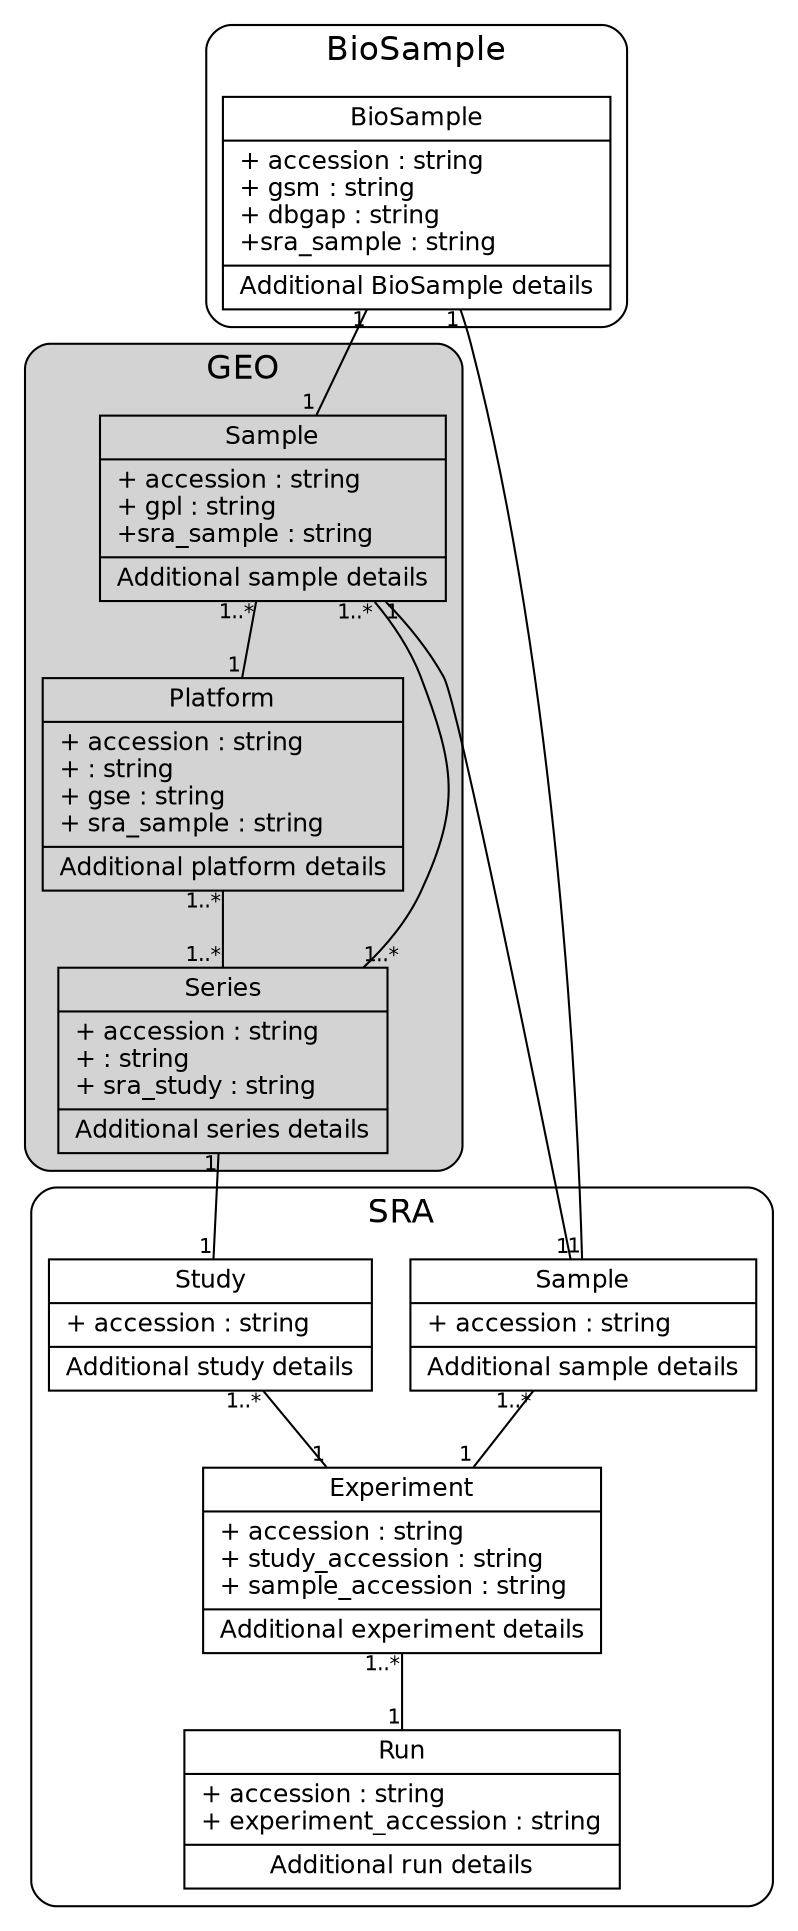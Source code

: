 digraph G {
        fontname = "Bitstream Vera Sans"
        fontsize = 12

        node [
                fontname = "Bitstream Vera Sans"
                fontsize = 12
                shape = "record"
        ]

        edge [
                fontname = "Bitstream Vera Sans"
                fontsize = 10
        ]


        subgraph cluster_1 {
                label = "SRA"
		style = "rounded"
		fontsize = 16

		experiment [
			    label = "{Experiment|+ accession : string\l+ study_accession : string\l+ sample_accession : string\l| Additional experiment\ details}"
			    ]
                sample [
                        label = "{Sample|+ accession : string\l| Additional sample\ details}"
			]

                run [
                        label = "{Run|+ accession : string\l+ experiment_accession : string\l| Additional run\ details}"
			]
                study [
                        label = "{Study|+ accession : string\l| Additional study\ details}"
			]
		
		edge [
                      arrowhead = "none"
		      
                      taillabel = "1..*"
		      headlabel = "1"
		      ]
		
		experiment -> run
		study -> experiment
		sample -> experiment
        }

	subgraph cluster_2 {
                label = "BioSample"
		style = "rounded"
		fontsize = 16

                biosample [
                        label = "{BioSample|+ accession : string\l+ gsm : string\l+ dbgap : string\l+sra_sample : string\l| Additional BioSample\ details}"
			]
		
		edge [
                      arrowhead = "none"
		      
                      taillabel = "1..*"
		      headlabel = "1"
		      ]
		
        }

	subgraph cluster_3 {
                label = "GEO"
		style = "rounded"
		bgcolor = "lightgray"
		fontsize = 16

                gsm [
                        label = "{Sample|+ accession : string\l+ gpl : string\l+sra_sample : string\l| Additional sample details}"
			]
                gpl [
                        label = "{Platform|+ accession : string\l+  : string\l+ gse : string\l+ sra_sample : string\l| Additional platform details}"
			]
                gse [
                        label = "{Series|+ accession : string\l+  : string\l+ sra_study : string\l| Additional series details}"
			]
		
		edge [
                      arrowhead = "none"
		      
                      taillabel = "1..*"
		      headlabel = "1"
		      ]
		gsm -> gpl

		edge [
                      arrowhead = "none"
		      
                      taillabel = "1..*"
		      headlabel = "1..*"
		      ]

		gpl -> gse
		gsm -> gse
        }

	edge [
              arrowhead = "none"
	      
              taillabel = "1"
	      headlabel = "1"
	      ]

	biosample -> sample
	gse -> study
	gsm -> sample
	biosample -> gsm

}
